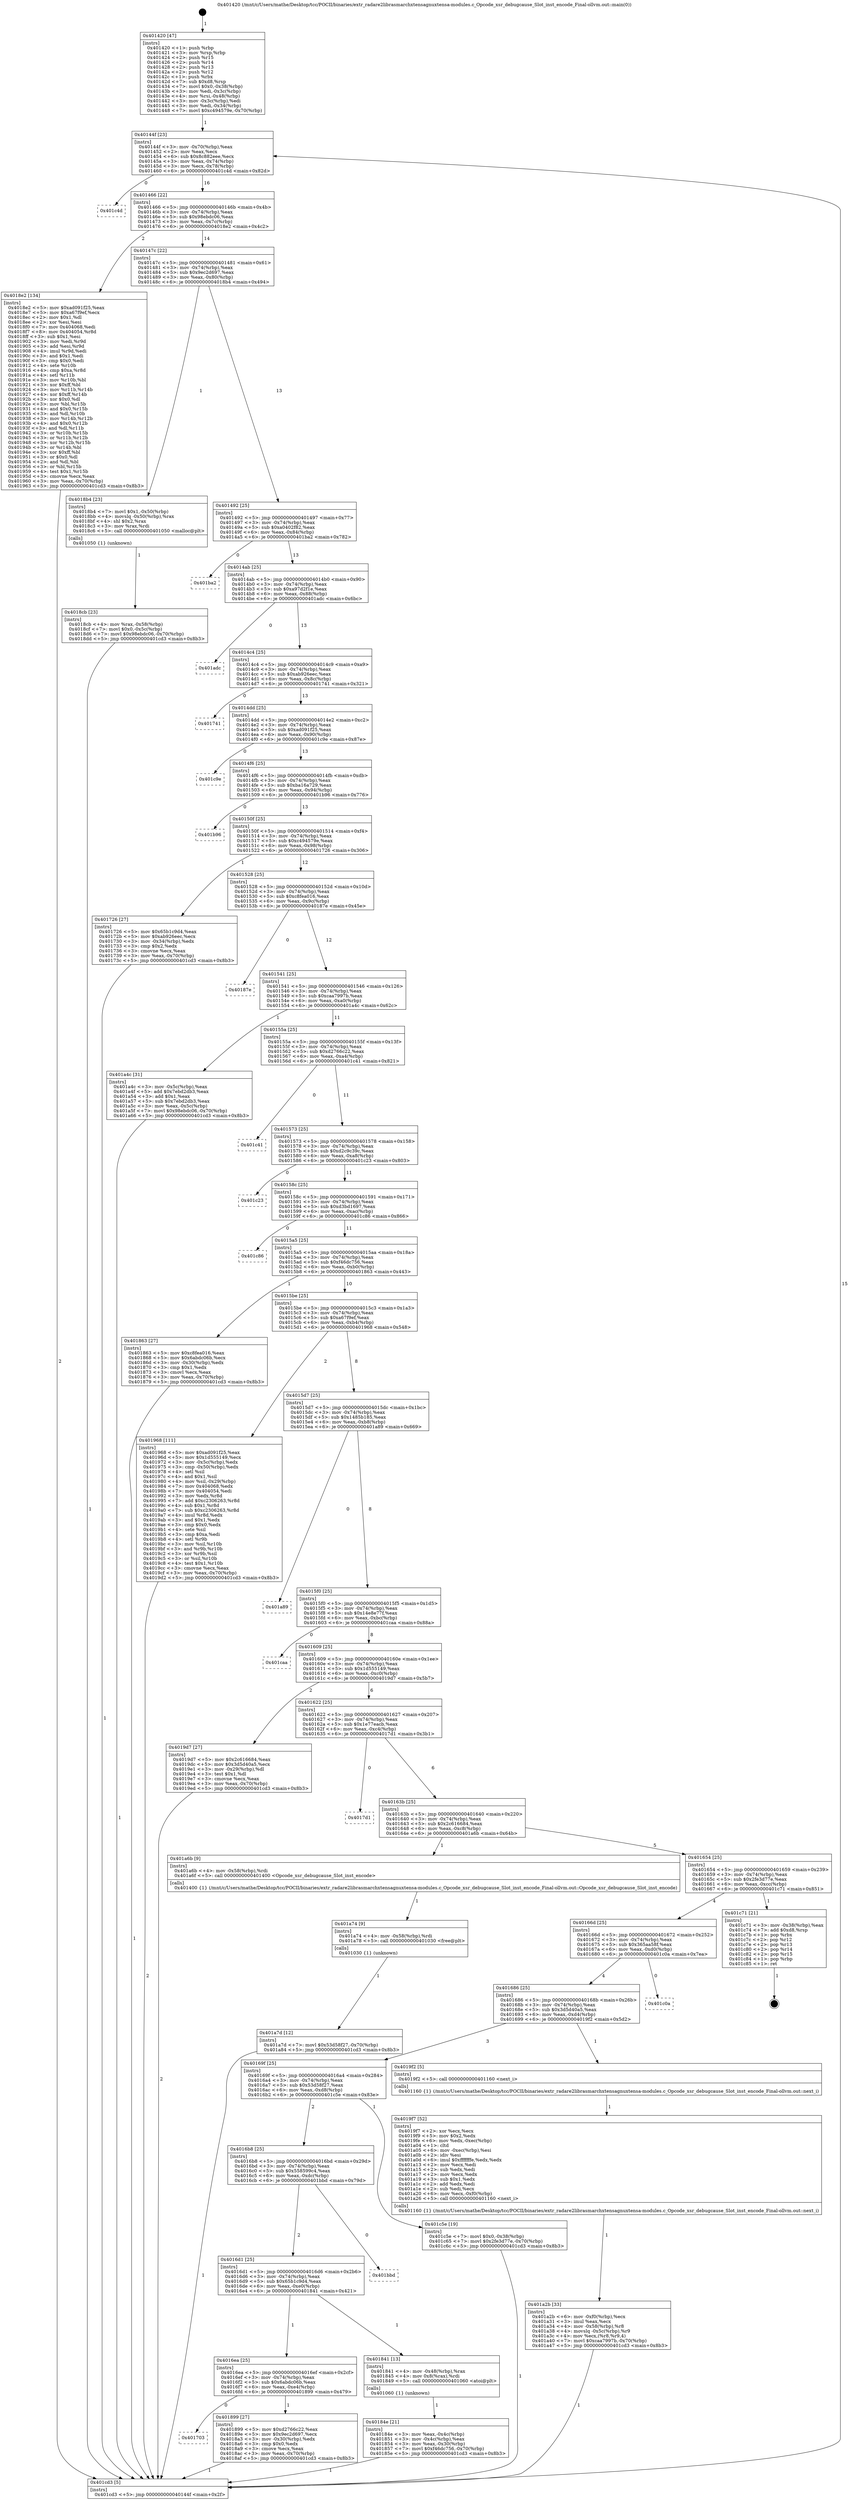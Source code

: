digraph "0x401420" {
  label = "0x401420 (/mnt/c/Users/mathe/Desktop/tcc/POCII/binaries/extr_radare2librasmarchxtensagnuxtensa-modules.c_Opcode_xsr_debugcause_Slot_inst_encode_Final-ollvm.out::main(0))"
  labelloc = "t"
  node[shape=record]

  Entry [label="",width=0.3,height=0.3,shape=circle,fillcolor=black,style=filled]
  "0x40144f" [label="{
     0x40144f [23]\l
     | [instrs]\l
     &nbsp;&nbsp;0x40144f \<+3\>: mov -0x70(%rbp),%eax\l
     &nbsp;&nbsp;0x401452 \<+2\>: mov %eax,%ecx\l
     &nbsp;&nbsp;0x401454 \<+6\>: sub $0x8c882eee,%ecx\l
     &nbsp;&nbsp;0x40145a \<+3\>: mov %eax,-0x74(%rbp)\l
     &nbsp;&nbsp;0x40145d \<+3\>: mov %ecx,-0x78(%rbp)\l
     &nbsp;&nbsp;0x401460 \<+6\>: je 0000000000401c4d \<main+0x82d\>\l
  }"]
  "0x401c4d" [label="{
     0x401c4d\l
  }", style=dashed]
  "0x401466" [label="{
     0x401466 [22]\l
     | [instrs]\l
     &nbsp;&nbsp;0x401466 \<+5\>: jmp 000000000040146b \<main+0x4b\>\l
     &nbsp;&nbsp;0x40146b \<+3\>: mov -0x74(%rbp),%eax\l
     &nbsp;&nbsp;0x40146e \<+5\>: sub $0x98ebdc06,%eax\l
     &nbsp;&nbsp;0x401473 \<+3\>: mov %eax,-0x7c(%rbp)\l
     &nbsp;&nbsp;0x401476 \<+6\>: je 00000000004018e2 \<main+0x4c2\>\l
  }"]
  Exit [label="",width=0.3,height=0.3,shape=circle,fillcolor=black,style=filled,peripheries=2]
  "0x4018e2" [label="{
     0x4018e2 [134]\l
     | [instrs]\l
     &nbsp;&nbsp;0x4018e2 \<+5\>: mov $0xad091f25,%eax\l
     &nbsp;&nbsp;0x4018e7 \<+5\>: mov $0xa67f9ef,%ecx\l
     &nbsp;&nbsp;0x4018ec \<+2\>: mov $0x1,%dl\l
     &nbsp;&nbsp;0x4018ee \<+2\>: xor %esi,%esi\l
     &nbsp;&nbsp;0x4018f0 \<+7\>: mov 0x404068,%edi\l
     &nbsp;&nbsp;0x4018f7 \<+8\>: mov 0x404054,%r8d\l
     &nbsp;&nbsp;0x4018ff \<+3\>: sub $0x1,%esi\l
     &nbsp;&nbsp;0x401902 \<+3\>: mov %edi,%r9d\l
     &nbsp;&nbsp;0x401905 \<+3\>: add %esi,%r9d\l
     &nbsp;&nbsp;0x401908 \<+4\>: imul %r9d,%edi\l
     &nbsp;&nbsp;0x40190c \<+3\>: and $0x1,%edi\l
     &nbsp;&nbsp;0x40190f \<+3\>: cmp $0x0,%edi\l
     &nbsp;&nbsp;0x401912 \<+4\>: sete %r10b\l
     &nbsp;&nbsp;0x401916 \<+4\>: cmp $0xa,%r8d\l
     &nbsp;&nbsp;0x40191a \<+4\>: setl %r11b\l
     &nbsp;&nbsp;0x40191e \<+3\>: mov %r10b,%bl\l
     &nbsp;&nbsp;0x401921 \<+3\>: xor $0xff,%bl\l
     &nbsp;&nbsp;0x401924 \<+3\>: mov %r11b,%r14b\l
     &nbsp;&nbsp;0x401927 \<+4\>: xor $0xff,%r14b\l
     &nbsp;&nbsp;0x40192b \<+3\>: xor $0x0,%dl\l
     &nbsp;&nbsp;0x40192e \<+3\>: mov %bl,%r15b\l
     &nbsp;&nbsp;0x401931 \<+4\>: and $0x0,%r15b\l
     &nbsp;&nbsp;0x401935 \<+3\>: and %dl,%r10b\l
     &nbsp;&nbsp;0x401938 \<+3\>: mov %r14b,%r12b\l
     &nbsp;&nbsp;0x40193b \<+4\>: and $0x0,%r12b\l
     &nbsp;&nbsp;0x40193f \<+3\>: and %dl,%r11b\l
     &nbsp;&nbsp;0x401942 \<+3\>: or %r10b,%r15b\l
     &nbsp;&nbsp;0x401945 \<+3\>: or %r11b,%r12b\l
     &nbsp;&nbsp;0x401948 \<+3\>: xor %r12b,%r15b\l
     &nbsp;&nbsp;0x40194b \<+3\>: or %r14b,%bl\l
     &nbsp;&nbsp;0x40194e \<+3\>: xor $0xff,%bl\l
     &nbsp;&nbsp;0x401951 \<+3\>: or $0x0,%dl\l
     &nbsp;&nbsp;0x401954 \<+2\>: and %dl,%bl\l
     &nbsp;&nbsp;0x401956 \<+3\>: or %bl,%r15b\l
     &nbsp;&nbsp;0x401959 \<+4\>: test $0x1,%r15b\l
     &nbsp;&nbsp;0x40195d \<+3\>: cmovne %ecx,%eax\l
     &nbsp;&nbsp;0x401960 \<+3\>: mov %eax,-0x70(%rbp)\l
     &nbsp;&nbsp;0x401963 \<+5\>: jmp 0000000000401cd3 \<main+0x8b3\>\l
  }"]
  "0x40147c" [label="{
     0x40147c [22]\l
     | [instrs]\l
     &nbsp;&nbsp;0x40147c \<+5\>: jmp 0000000000401481 \<main+0x61\>\l
     &nbsp;&nbsp;0x401481 \<+3\>: mov -0x74(%rbp),%eax\l
     &nbsp;&nbsp;0x401484 \<+5\>: sub $0x9ec2d697,%eax\l
     &nbsp;&nbsp;0x401489 \<+3\>: mov %eax,-0x80(%rbp)\l
     &nbsp;&nbsp;0x40148c \<+6\>: je 00000000004018b4 \<main+0x494\>\l
  }"]
  "0x401a7d" [label="{
     0x401a7d [12]\l
     | [instrs]\l
     &nbsp;&nbsp;0x401a7d \<+7\>: movl $0x53d58f27,-0x70(%rbp)\l
     &nbsp;&nbsp;0x401a84 \<+5\>: jmp 0000000000401cd3 \<main+0x8b3\>\l
  }"]
  "0x4018b4" [label="{
     0x4018b4 [23]\l
     | [instrs]\l
     &nbsp;&nbsp;0x4018b4 \<+7\>: movl $0x1,-0x50(%rbp)\l
     &nbsp;&nbsp;0x4018bb \<+4\>: movslq -0x50(%rbp),%rax\l
     &nbsp;&nbsp;0x4018bf \<+4\>: shl $0x2,%rax\l
     &nbsp;&nbsp;0x4018c3 \<+3\>: mov %rax,%rdi\l
     &nbsp;&nbsp;0x4018c6 \<+5\>: call 0000000000401050 \<malloc@plt\>\l
     | [calls]\l
     &nbsp;&nbsp;0x401050 \{1\} (unknown)\l
  }"]
  "0x401492" [label="{
     0x401492 [25]\l
     | [instrs]\l
     &nbsp;&nbsp;0x401492 \<+5\>: jmp 0000000000401497 \<main+0x77\>\l
     &nbsp;&nbsp;0x401497 \<+3\>: mov -0x74(%rbp),%eax\l
     &nbsp;&nbsp;0x40149a \<+5\>: sub $0xa0402f82,%eax\l
     &nbsp;&nbsp;0x40149f \<+6\>: mov %eax,-0x84(%rbp)\l
     &nbsp;&nbsp;0x4014a5 \<+6\>: je 0000000000401ba2 \<main+0x782\>\l
  }"]
  "0x401a74" [label="{
     0x401a74 [9]\l
     | [instrs]\l
     &nbsp;&nbsp;0x401a74 \<+4\>: mov -0x58(%rbp),%rdi\l
     &nbsp;&nbsp;0x401a78 \<+5\>: call 0000000000401030 \<free@plt\>\l
     | [calls]\l
     &nbsp;&nbsp;0x401030 \{1\} (unknown)\l
  }"]
  "0x401ba2" [label="{
     0x401ba2\l
  }", style=dashed]
  "0x4014ab" [label="{
     0x4014ab [25]\l
     | [instrs]\l
     &nbsp;&nbsp;0x4014ab \<+5\>: jmp 00000000004014b0 \<main+0x90\>\l
     &nbsp;&nbsp;0x4014b0 \<+3\>: mov -0x74(%rbp),%eax\l
     &nbsp;&nbsp;0x4014b3 \<+5\>: sub $0xa97d2f1e,%eax\l
     &nbsp;&nbsp;0x4014b8 \<+6\>: mov %eax,-0x88(%rbp)\l
     &nbsp;&nbsp;0x4014be \<+6\>: je 0000000000401adc \<main+0x6bc\>\l
  }"]
  "0x401a2b" [label="{
     0x401a2b [33]\l
     | [instrs]\l
     &nbsp;&nbsp;0x401a2b \<+6\>: mov -0xf0(%rbp),%ecx\l
     &nbsp;&nbsp;0x401a31 \<+3\>: imul %eax,%ecx\l
     &nbsp;&nbsp;0x401a34 \<+4\>: mov -0x58(%rbp),%r8\l
     &nbsp;&nbsp;0x401a38 \<+4\>: movslq -0x5c(%rbp),%r9\l
     &nbsp;&nbsp;0x401a3c \<+4\>: mov %ecx,(%r8,%r9,4)\l
     &nbsp;&nbsp;0x401a40 \<+7\>: movl $0xcaa7997b,-0x70(%rbp)\l
     &nbsp;&nbsp;0x401a47 \<+5\>: jmp 0000000000401cd3 \<main+0x8b3\>\l
  }"]
  "0x401adc" [label="{
     0x401adc\l
  }", style=dashed]
  "0x4014c4" [label="{
     0x4014c4 [25]\l
     | [instrs]\l
     &nbsp;&nbsp;0x4014c4 \<+5\>: jmp 00000000004014c9 \<main+0xa9\>\l
     &nbsp;&nbsp;0x4014c9 \<+3\>: mov -0x74(%rbp),%eax\l
     &nbsp;&nbsp;0x4014cc \<+5\>: sub $0xab926eec,%eax\l
     &nbsp;&nbsp;0x4014d1 \<+6\>: mov %eax,-0x8c(%rbp)\l
     &nbsp;&nbsp;0x4014d7 \<+6\>: je 0000000000401741 \<main+0x321\>\l
  }"]
  "0x4019f7" [label="{
     0x4019f7 [52]\l
     | [instrs]\l
     &nbsp;&nbsp;0x4019f7 \<+2\>: xor %ecx,%ecx\l
     &nbsp;&nbsp;0x4019f9 \<+5\>: mov $0x2,%edx\l
     &nbsp;&nbsp;0x4019fe \<+6\>: mov %edx,-0xec(%rbp)\l
     &nbsp;&nbsp;0x401a04 \<+1\>: cltd\l
     &nbsp;&nbsp;0x401a05 \<+6\>: mov -0xec(%rbp),%esi\l
     &nbsp;&nbsp;0x401a0b \<+2\>: idiv %esi\l
     &nbsp;&nbsp;0x401a0d \<+6\>: imul $0xfffffffe,%edx,%edx\l
     &nbsp;&nbsp;0x401a13 \<+2\>: mov %ecx,%edi\l
     &nbsp;&nbsp;0x401a15 \<+2\>: sub %edx,%edi\l
     &nbsp;&nbsp;0x401a17 \<+2\>: mov %ecx,%edx\l
     &nbsp;&nbsp;0x401a19 \<+3\>: sub $0x1,%edx\l
     &nbsp;&nbsp;0x401a1c \<+2\>: add %edx,%edi\l
     &nbsp;&nbsp;0x401a1e \<+2\>: sub %edi,%ecx\l
     &nbsp;&nbsp;0x401a20 \<+6\>: mov %ecx,-0xf0(%rbp)\l
     &nbsp;&nbsp;0x401a26 \<+5\>: call 0000000000401160 \<next_i\>\l
     | [calls]\l
     &nbsp;&nbsp;0x401160 \{1\} (/mnt/c/Users/mathe/Desktop/tcc/POCII/binaries/extr_radare2librasmarchxtensagnuxtensa-modules.c_Opcode_xsr_debugcause_Slot_inst_encode_Final-ollvm.out::next_i)\l
  }"]
  "0x401741" [label="{
     0x401741\l
  }", style=dashed]
  "0x4014dd" [label="{
     0x4014dd [25]\l
     | [instrs]\l
     &nbsp;&nbsp;0x4014dd \<+5\>: jmp 00000000004014e2 \<main+0xc2\>\l
     &nbsp;&nbsp;0x4014e2 \<+3\>: mov -0x74(%rbp),%eax\l
     &nbsp;&nbsp;0x4014e5 \<+5\>: sub $0xad091f25,%eax\l
     &nbsp;&nbsp;0x4014ea \<+6\>: mov %eax,-0x90(%rbp)\l
     &nbsp;&nbsp;0x4014f0 \<+6\>: je 0000000000401c9e \<main+0x87e\>\l
  }"]
  "0x4018cb" [label="{
     0x4018cb [23]\l
     | [instrs]\l
     &nbsp;&nbsp;0x4018cb \<+4\>: mov %rax,-0x58(%rbp)\l
     &nbsp;&nbsp;0x4018cf \<+7\>: movl $0x0,-0x5c(%rbp)\l
     &nbsp;&nbsp;0x4018d6 \<+7\>: movl $0x98ebdc06,-0x70(%rbp)\l
     &nbsp;&nbsp;0x4018dd \<+5\>: jmp 0000000000401cd3 \<main+0x8b3\>\l
  }"]
  "0x401c9e" [label="{
     0x401c9e\l
  }", style=dashed]
  "0x4014f6" [label="{
     0x4014f6 [25]\l
     | [instrs]\l
     &nbsp;&nbsp;0x4014f6 \<+5\>: jmp 00000000004014fb \<main+0xdb\>\l
     &nbsp;&nbsp;0x4014fb \<+3\>: mov -0x74(%rbp),%eax\l
     &nbsp;&nbsp;0x4014fe \<+5\>: sub $0xba16a729,%eax\l
     &nbsp;&nbsp;0x401503 \<+6\>: mov %eax,-0x94(%rbp)\l
     &nbsp;&nbsp;0x401509 \<+6\>: je 0000000000401b96 \<main+0x776\>\l
  }"]
  "0x401703" [label="{
     0x401703\l
  }", style=dashed]
  "0x401b96" [label="{
     0x401b96\l
  }", style=dashed]
  "0x40150f" [label="{
     0x40150f [25]\l
     | [instrs]\l
     &nbsp;&nbsp;0x40150f \<+5\>: jmp 0000000000401514 \<main+0xf4\>\l
     &nbsp;&nbsp;0x401514 \<+3\>: mov -0x74(%rbp),%eax\l
     &nbsp;&nbsp;0x401517 \<+5\>: sub $0xc494579e,%eax\l
     &nbsp;&nbsp;0x40151c \<+6\>: mov %eax,-0x98(%rbp)\l
     &nbsp;&nbsp;0x401522 \<+6\>: je 0000000000401726 \<main+0x306\>\l
  }"]
  "0x401899" [label="{
     0x401899 [27]\l
     | [instrs]\l
     &nbsp;&nbsp;0x401899 \<+5\>: mov $0xd2766c22,%eax\l
     &nbsp;&nbsp;0x40189e \<+5\>: mov $0x9ec2d697,%ecx\l
     &nbsp;&nbsp;0x4018a3 \<+3\>: mov -0x30(%rbp),%edx\l
     &nbsp;&nbsp;0x4018a6 \<+3\>: cmp $0x0,%edx\l
     &nbsp;&nbsp;0x4018a9 \<+3\>: cmove %ecx,%eax\l
     &nbsp;&nbsp;0x4018ac \<+3\>: mov %eax,-0x70(%rbp)\l
     &nbsp;&nbsp;0x4018af \<+5\>: jmp 0000000000401cd3 \<main+0x8b3\>\l
  }"]
  "0x401726" [label="{
     0x401726 [27]\l
     | [instrs]\l
     &nbsp;&nbsp;0x401726 \<+5\>: mov $0x65b1c9d4,%eax\l
     &nbsp;&nbsp;0x40172b \<+5\>: mov $0xab926eec,%ecx\l
     &nbsp;&nbsp;0x401730 \<+3\>: mov -0x34(%rbp),%edx\l
     &nbsp;&nbsp;0x401733 \<+3\>: cmp $0x2,%edx\l
     &nbsp;&nbsp;0x401736 \<+3\>: cmovne %ecx,%eax\l
     &nbsp;&nbsp;0x401739 \<+3\>: mov %eax,-0x70(%rbp)\l
     &nbsp;&nbsp;0x40173c \<+5\>: jmp 0000000000401cd3 \<main+0x8b3\>\l
  }"]
  "0x401528" [label="{
     0x401528 [25]\l
     | [instrs]\l
     &nbsp;&nbsp;0x401528 \<+5\>: jmp 000000000040152d \<main+0x10d\>\l
     &nbsp;&nbsp;0x40152d \<+3\>: mov -0x74(%rbp),%eax\l
     &nbsp;&nbsp;0x401530 \<+5\>: sub $0xc8fea016,%eax\l
     &nbsp;&nbsp;0x401535 \<+6\>: mov %eax,-0x9c(%rbp)\l
     &nbsp;&nbsp;0x40153b \<+6\>: je 000000000040187e \<main+0x45e\>\l
  }"]
  "0x401cd3" [label="{
     0x401cd3 [5]\l
     | [instrs]\l
     &nbsp;&nbsp;0x401cd3 \<+5\>: jmp 000000000040144f \<main+0x2f\>\l
  }"]
  "0x401420" [label="{
     0x401420 [47]\l
     | [instrs]\l
     &nbsp;&nbsp;0x401420 \<+1\>: push %rbp\l
     &nbsp;&nbsp;0x401421 \<+3\>: mov %rsp,%rbp\l
     &nbsp;&nbsp;0x401424 \<+2\>: push %r15\l
     &nbsp;&nbsp;0x401426 \<+2\>: push %r14\l
     &nbsp;&nbsp;0x401428 \<+2\>: push %r13\l
     &nbsp;&nbsp;0x40142a \<+2\>: push %r12\l
     &nbsp;&nbsp;0x40142c \<+1\>: push %rbx\l
     &nbsp;&nbsp;0x40142d \<+7\>: sub $0xd8,%rsp\l
     &nbsp;&nbsp;0x401434 \<+7\>: movl $0x0,-0x38(%rbp)\l
     &nbsp;&nbsp;0x40143b \<+3\>: mov %edi,-0x3c(%rbp)\l
     &nbsp;&nbsp;0x40143e \<+4\>: mov %rsi,-0x48(%rbp)\l
     &nbsp;&nbsp;0x401442 \<+3\>: mov -0x3c(%rbp),%edi\l
     &nbsp;&nbsp;0x401445 \<+3\>: mov %edi,-0x34(%rbp)\l
     &nbsp;&nbsp;0x401448 \<+7\>: movl $0xc494579e,-0x70(%rbp)\l
  }"]
  "0x40184e" [label="{
     0x40184e [21]\l
     | [instrs]\l
     &nbsp;&nbsp;0x40184e \<+3\>: mov %eax,-0x4c(%rbp)\l
     &nbsp;&nbsp;0x401851 \<+3\>: mov -0x4c(%rbp),%eax\l
     &nbsp;&nbsp;0x401854 \<+3\>: mov %eax,-0x30(%rbp)\l
     &nbsp;&nbsp;0x401857 \<+7\>: movl $0xf46dc756,-0x70(%rbp)\l
     &nbsp;&nbsp;0x40185e \<+5\>: jmp 0000000000401cd3 \<main+0x8b3\>\l
  }"]
  "0x40187e" [label="{
     0x40187e\l
  }", style=dashed]
  "0x401541" [label="{
     0x401541 [25]\l
     | [instrs]\l
     &nbsp;&nbsp;0x401541 \<+5\>: jmp 0000000000401546 \<main+0x126\>\l
     &nbsp;&nbsp;0x401546 \<+3\>: mov -0x74(%rbp),%eax\l
     &nbsp;&nbsp;0x401549 \<+5\>: sub $0xcaa7997b,%eax\l
     &nbsp;&nbsp;0x40154e \<+6\>: mov %eax,-0xa0(%rbp)\l
     &nbsp;&nbsp;0x401554 \<+6\>: je 0000000000401a4c \<main+0x62c\>\l
  }"]
  "0x4016ea" [label="{
     0x4016ea [25]\l
     | [instrs]\l
     &nbsp;&nbsp;0x4016ea \<+5\>: jmp 00000000004016ef \<main+0x2cf\>\l
     &nbsp;&nbsp;0x4016ef \<+3\>: mov -0x74(%rbp),%eax\l
     &nbsp;&nbsp;0x4016f2 \<+5\>: sub $0x6abdc06b,%eax\l
     &nbsp;&nbsp;0x4016f7 \<+6\>: mov %eax,-0xe4(%rbp)\l
     &nbsp;&nbsp;0x4016fd \<+6\>: je 0000000000401899 \<main+0x479\>\l
  }"]
  "0x401a4c" [label="{
     0x401a4c [31]\l
     | [instrs]\l
     &nbsp;&nbsp;0x401a4c \<+3\>: mov -0x5c(%rbp),%eax\l
     &nbsp;&nbsp;0x401a4f \<+5\>: add $0x7ebd2db3,%eax\l
     &nbsp;&nbsp;0x401a54 \<+3\>: add $0x1,%eax\l
     &nbsp;&nbsp;0x401a57 \<+5\>: sub $0x7ebd2db3,%eax\l
     &nbsp;&nbsp;0x401a5c \<+3\>: mov %eax,-0x5c(%rbp)\l
     &nbsp;&nbsp;0x401a5f \<+7\>: movl $0x98ebdc06,-0x70(%rbp)\l
     &nbsp;&nbsp;0x401a66 \<+5\>: jmp 0000000000401cd3 \<main+0x8b3\>\l
  }"]
  "0x40155a" [label="{
     0x40155a [25]\l
     | [instrs]\l
     &nbsp;&nbsp;0x40155a \<+5\>: jmp 000000000040155f \<main+0x13f\>\l
     &nbsp;&nbsp;0x40155f \<+3\>: mov -0x74(%rbp),%eax\l
     &nbsp;&nbsp;0x401562 \<+5\>: sub $0xd2766c22,%eax\l
     &nbsp;&nbsp;0x401567 \<+6\>: mov %eax,-0xa4(%rbp)\l
     &nbsp;&nbsp;0x40156d \<+6\>: je 0000000000401c41 \<main+0x821\>\l
  }"]
  "0x401841" [label="{
     0x401841 [13]\l
     | [instrs]\l
     &nbsp;&nbsp;0x401841 \<+4\>: mov -0x48(%rbp),%rax\l
     &nbsp;&nbsp;0x401845 \<+4\>: mov 0x8(%rax),%rdi\l
     &nbsp;&nbsp;0x401849 \<+5\>: call 0000000000401060 \<atoi@plt\>\l
     | [calls]\l
     &nbsp;&nbsp;0x401060 \{1\} (unknown)\l
  }"]
  "0x401c41" [label="{
     0x401c41\l
  }", style=dashed]
  "0x401573" [label="{
     0x401573 [25]\l
     | [instrs]\l
     &nbsp;&nbsp;0x401573 \<+5\>: jmp 0000000000401578 \<main+0x158\>\l
     &nbsp;&nbsp;0x401578 \<+3\>: mov -0x74(%rbp),%eax\l
     &nbsp;&nbsp;0x40157b \<+5\>: sub $0xd2c9c39c,%eax\l
     &nbsp;&nbsp;0x401580 \<+6\>: mov %eax,-0xa8(%rbp)\l
     &nbsp;&nbsp;0x401586 \<+6\>: je 0000000000401c23 \<main+0x803\>\l
  }"]
  "0x4016d1" [label="{
     0x4016d1 [25]\l
     | [instrs]\l
     &nbsp;&nbsp;0x4016d1 \<+5\>: jmp 00000000004016d6 \<main+0x2b6\>\l
     &nbsp;&nbsp;0x4016d6 \<+3\>: mov -0x74(%rbp),%eax\l
     &nbsp;&nbsp;0x4016d9 \<+5\>: sub $0x65b1c9d4,%eax\l
     &nbsp;&nbsp;0x4016de \<+6\>: mov %eax,-0xe0(%rbp)\l
     &nbsp;&nbsp;0x4016e4 \<+6\>: je 0000000000401841 \<main+0x421\>\l
  }"]
  "0x401c23" [label="{
     0x401c23\l
  }", style=dashed]
  "0x40158c" [label="{
     0x40158c [25]\l
     | [instrs]\l
     &nbsp;&nbsp;0x40158c \<+5\>: jmp 0000000000401591 \<main+0x171\>\l
     &nbsp;&nbsp;0x401591 \<+3\>: mov -0x74(%rbp),%eax\l
     &nbsp;&nbsp;0x401594 \<+5\>: sub $0xd3bd1697,%eax\l
     &nbsp;&nbsp;0x401599 \<+6\>: mov %eax,-0xac(%rbp)\l
     &nbsp;&nbsp;0x40159f \<+6\>: je 0000000000401c86 \<main+0x866\>\l
  }"]
  "0x401bbd" [label="{
     0x401bbd\l
  }", style=dashed]
  "0x401c86" [label="{
     0x401c86\l
  }", style=dashed]
  "0x4015a5" [label="{
     0x4015a5 [25]\l
     | [instrs]\l
     &nbsp;&nbsp;0x4015a5 \<+5\>: jmp 00000000004015aa \<main+0x18a\>\l
     &nbsp;&nbsp;0x4015aa \<+3\>: mov -0x74(%rbp),%eax\l
     &nbsp;&nbsp;0x4015ad \<+5\>: sub $0xf46dc756,%eax\l
     &nbsp;&nbsp;0x4015b2 \<+6\>: mov %eax,-0xb0(%rbp)\l
     &nbsp;&nbsp;0x4015b8 \<+6\>: je 0000000000401863 \<main+0x443\>\l
  }"]
  "0x4016b8" [label="{
     0x4016b8 [25]\l
     | [instrs]\l
     &nbsp;&nbsp;0x4016b8 \<+5\>: jmp 00000000004016bd \<main+0x29d\>\l
     &nbsp;&nbsp;0x4016bd \<+3\>: mov -0x74(%rbp),%eax\l
     &nbsp;&nbsp;0x4016c0 \<+5\>: sub $0x558599c4,%eax\l
     &nbsp;&nbsp;0x4016c5 \<+6\>: mov %eax,-0xdc(%rbp)\l
     &nbsp;&nbsp;0x4016cb \<+6\>: je 0000000000401bbd \<main+0x79d\>\l
  }"]
  "0x401863" [label="{
     0x401863 [27]\l
     | [instrs]\l
     &nbsp;&nbsp;0x401863 \<+5\>: mov $0xc8fea016,%eax\l
     &nbsp;&nbsp;0x401868 \<+5\>: mov $0x6abdc06b,%ecx\l
     &nbsp;&nbsp;0x40186d \<+3\>: mov -0x30(%rbp),%edx\l
     &nbsp;&nbsp;0x401870 \<+3\>: cmp $0x1,%edx\l
     &nbsp;&nbsp;0x401873 \<+3\>: cmovl %ecx,%eax\l
     &nbsp;&nbsp;0x401876 \<+3\>: mov %eax,-0x70(%rbp)\l
     &nbsp;&nbsp;0x401879 \<+5\>: jmp 0000000000401cd3 \<main+0x8b3\>\l
  }"]
  "0x4015be" [label="{
     0x4015be [25]\l
     | [instrs]\l
     &nbsp;&nbsp;0x4015be \<+5\>: jmp 00000000004015c3 \<main+0x1a3\>\l
     &nbsp;&nbsp;0x4015c3 \<+3\>: mov -0x74(%rbp),%eax\l
     &nbsp;&nbsp;0x4015c6 \<+5\>: sub $0xa67f9ef,%eax\l
     &nbsp;&nbsp;0x4015cb \<+6\>: mov %eax,-0xb4(%rbp)\l
     &nbsp;&nbsp;0x4015d1 \<+6\>: je 0000000000401968 \<main+0x548\>\l
  }"]
  "0x401c5e" [label="{
     0x401c5e [19]\l
     | [instrs]\l
     &nbsp;&nbsp;0x401c5e \<+7\>: movl $0x0,-0x38(%rbp)\l
     &nbsp;&nbsp;0x401c65 \<+7\>: movl $0x2fe3d77e,-0x70(%rbp)\l
     &nbsp;&nbsp;0x401c6c \<+5\>: jmp 0000000000401cd3 \<main+0x8b3\>\l
  }"]
  "0x401968" [label="{
     0x401968 [111]\l
     | [instrs]\l
     &nbsp;&nbsp;0x401968 \<+5\>: mov $0xad091f25,%eax\l
     &nbsp;&nbsp;0x40196d \<+5\>: mov $0x1d555149,%ecx\l
     &nbsp;&nbsp;0x401972 \<+3\>: mov -0x5c(%rbp),%edx\l
     &nbsp;&nbsp;0x401975 \<+3\>: cmp -0x50(%rbp),%edx\l
     &nbsp;&nbsp;0x401978 \<+4\>: setl %sil\l
     &nbsp;&nbsp;0x40197c \<+4\>: and $0x1,%sil\l
     &nbsp;&nbsp;0x401980 \<+4\>: mov %sil,-0x29(%rbp)\l
     &nbsp;&nbsp;0x401984 \<+7\>: mov 0x404068,%edx\l
     &nbsp;&nbsp;0x40198b \<+7\>: mov 0x404054,%edi\l
     &nbsp;&nbsp;0x401992 \<+3\>: mov %edx,%r8d\l
     &nbsp;&nbsp;0x401995 \<+7\>: add $0xc2306263,%r8d\l
     &nbsp;&nbsp;0x40199c \<+4\>: sub $0x1,%r8d\l
     &nbsp;&nbsp;0x4019a0 \<+7\>: sub $0xc2306263,%r8d\l
     &nbsp;&nbsp;0x4019a7 \<+4\>: imul %r8d,%edx\l
     &nbsp;&nbsp;0x4019ab \<+3\>: and $0x1,%edx\l
     &nbsp;&nbsp;0x4019ae \<+3\>: cmp $0x0,%edx\l
     &nbsp;&nbsp;0x4019b1 \<+4\>: sete %sil\l
     &nbsp;&nbsp;0x4019b5 \<+3\>: cmp $0xa,%edi\l
     &nbsp;&nbsp;0x4019b8 \<+4\>: setl %r9b\l
     &nbsp;&nbsp;0x4019bc \<+3\>: mov %sil,%r10b\l
     &nbsp;&nbsp;0x4019bf \<+3\>: and %r9b,%r10b\l
     &nbsp;&nbsp;0x4019c2 \<+3\>: xor %r9b,%sil\l
     &nbsp;&nbsp;0x4019c5 \<+3\>: or %sil,%r10b\l
     &nbsp;&nbsp;0x4019c8 \<+4\>: test $0x1,%r10b\l
     &nbsp;&nbsp;0x4019cc \<+3\>: cmovne %ecx,%eax\l
     &nbsp;&nbsp;0x4019cf \<+3\>: mov %eax,-0x70(%rbp)\l
     &nbsp;&nbsp;0x4019d2 \<+5\>: jmp 0000000000401cd3 \<main+0x8b3\>\l
  }"]
  "0x4015d7" [label="{
     0x4015d7 [25]\l
     | [instrs]\l
     &nbsp;&nbsp;0x4015d7 \<+5\>: jmp 00000000004015dc \<main+0x1bc\>\l
     &nbsp;&nbsp;0x4015dc \<+3\>: mov -0x74(%rbp),%eax\l
     &nbsp;&nbsp;0x4015df \<+5\>: sub $0x1485b185,%eax\l
     &nbsp;&nbsp;0x4015e4 \<+6\>: mov %eax,-0xb8(%rbp)\l
     &nbsp;&nbsp;0x4015ea \<+6\>: je 0000000000401a89 \<main+0x669\>\l
  }"]
  "0x40169f" [label="{
     0x40169f [25]\l
     | [instrs]\l
     &nbsp;&nbsp;0x40169f \<+5\>: jmp 00000000004016a4 \<main+0x284\>\l
     &nbsp;&nbsp;0x4016a4 \<+3\>: mov -0x74(%rbp),%eax\l
     &nbsp;&nbsp;0x4016a7 \<+5\>: sub $0x53d58f27,%eax\l
     &nbsp;&nbsp;0x4016ac \<+6\>: mov %eax,-0xd8(%rbp)\l
     &nbsp;&nbsp;0x4016b2 \<+6\>: je 0000000000401c5e \<main+0x83e\>\l
  }"]
  "0x401a89" [label="{
     0x401a89\l
  }", style=dashed]
  "0x4015f0" [label="{
     0x4015f0 [25]\l
     | [instrs]\l
     &nbsp;&nbsp;0x4015f0 \<+5\>: jmp 00000000004015f5 \<main+0x1d5\>\l
     &nbsp;&nbsp;0x4015f5 \<+3\>: mov -0x74(%rbp),%eax\l
     &nbsp;&nbsp;0x4015f8 \<+5\>: sub $0x14e8e77f,%eax\l
     &nbsp;&nbsp;0x4015fd \<+6\>: mov %eax,-0xbc(%rbp)\l
     &nbsp;&nbsp;0x401603 \<+6\>: je 0000000000401caa \<main+0x88a\>\l
  }"]
  "0x4019f2" [label="{
     0x4019f2 [5]\l
     | [instrs]\l
     &nbsp;&nbsp;0x4019f2 \<+5\>: call 0000000000401160 \<next_i\>\l
     | [calls]\l
     &nbsp;&nbsp;0x401160 \{1\} (/mnt/c/Users/mathe/Desktop/tcc/POCII/binaries/extr_radare2librasmarchxtensagnuxtensa-modules.c_Opcode_xsr_debugcause_Slot_inst_encode_Final-ollvm.out::next_i)\l
  }"]
  "0x401caa" [label="{
     0x401caa\l
  }", style=dashed]
  "0x401609" [label="{
     0x401609 [25]\l
     | [instrs]\l
     &nbsp;&nbsp;0x401609 \<+5\>: jmp 000000000040160e \<main+0x1ee\>\l
     &nbsp;&nbsp;0x40160e \<+3\>: mov -0x74(%rbp),%eax\l
     &nbsp;&nbsp;0x401611 \<+5\>: sub $0x1d555149,%eax\l
     &nbsp;&nbsp;0x401616 \<+6\>: mov %eax,-0xc0(%rbp)\l
     &nbsp;&nbsp;0x40161c \<+6\>: je 00000000004019d7 \<main+0x5b7\>\l
  }"]
  "0x401686" [label="{
     0x401686 [25]\l
     | [instrs]\l
     &nbsp;&nbsp;0x401686 \<+5\>: jmp 000000000040168b \<main+0x26b\>\l
     &nbsp;&nbsp;0x40168b \<+3\>: mov -0x74(%rbp),%eax\l
     &nbsp;&nbsp;0x40168e \<+5\>: sub $0x3d5d40a5,%eax\l
     &nbsp;&nbsp;0x401693 \<+6\>: mov %eax,-0xd4(%rbp)\l
     &nbsp;&nbsp;0x401699 \<+6\>: je 00000000004019f2 \<main+0x5d2\>\l
  }"]
  "0x4019d7" [label="{
     0x4019d7 [27]\l
     | [instrs]\l
     &nbsp;&nbsp;0x4019d7 \<+5\>: mov $0x2c616684,%eax\l
     &nbsp;&nbsp;0x4019dc \<+5\>: mov $0x3d5d40a5,%ecx\l
     &nbsp;&nbsp;0x4019e1 \<+3\>: mov -0x29(%rbp),%dl\l
     &nbsp;&nbsp;0x4019e4 \<+3\>: test $0x1,%dl\l
     &nbsp;&nbsp;0x4019e7 \<+3\>: cmovne %ecx,%eax\l
     &nbsp;&nbsp;0x4019ea \<+3\>: mov %eax,-0x70(%rbp)\l
     &nbsp;&nbsp;0x4019ed \<+5\>: jmp 0000000000401cd3 \<main+0x8b3\>\l
  }"]
  "0x401622" [label="{
     0x401622 [25]\l
     | [instrs]\l
     &nbsp;&nbsp;0x401622 \<+5\>: jmp 0000000000401627 \<main+0x207\>\l
     &nbsp;&nbsp;0x401627 \<+3\>: mov -0x74(%rbp),%eax\l
     &nbsp;&nbsp;0x40162a \<+5\>: sub $0x1e77eacb,%eax\l
     &nbsp;&nbsp;0x40162f \<+6\>: mov %eax,-0xc4(%rbp)\l
     &nbsp;&nbsp;0x401635 \<+6\>: je 00000000004017d1 \<main+0x3b1\>\l
  }"]
  "0x401c0a" [label="{
     0x401c0a\l
  }", style=dashed]
  "0x4017d1" [label="{
     0x4017d1\l
  }", style=dashed]
  "0x40163b" [label="{
     0x40163b [25]\l
     | [instrs]\l
     &nbsp;&nbsp;0x40163b \<+5\>: jmp 0000000000401640 \<main+0x220\>\l
     &nbsp;&nbsp;0x401640 \<+3\>: mov -0x74(%rbp),%eax\l
     &nbsp;&nbsp;0x401643 \<+5\>: sub $0x2c616684,%eax\l
     &nbsp;&nbsp;0x401648 \<+6\>: mov %eax,-0xc8(%rbp)\l
     &nbsp;&nbsp;0x40164e \<+6\>: je 0000000000401a6b \<main+0x64b\>\l
  }"]
  "0x40166d" [label="{
     0x40166d [25]\l
     | [instrs]\l
     &nbsp;&nbsp;0x40166d \<+5\>: jmp 0000000000401672 \<main+0x252\>\l
     &nbsp;&nbsp;0x401672 \<+3\>: mov -0x74(%rbp),%eax\l
     &nbsp;&nbsp;0x401675 \<+5\>: sub $0x365aa58f,%eax\l
     &nbsp;&nbsp;0x40167a \<+6\>: mov %eax,-0xd0(%rbp)\l
     &nbsp;&nbsp;0x401680 \<+6\>: je 0000000000401c0a \<main+0x7ea\>\l
  }"]
  "0x401a6b" [label="{
     0x401a6b [9]\l
     | [instrs]\l
     &nbsp;&nbsp;0x401a6b \<+4\>: mov -0x58(%rbp),%rdi\l
     &nbsp;&nbsp;0x401a6f \<+5\>: call 0000000000401400 \<Opcode_xsr_debugcause_Slot_inst_encode\>\l
     | [calls]\l
     &nbsp;&nbsp;0x401400 \{1\} (/mnt/c/Users/mathe/Desktop/tcc/POCII/binaries/extr_radare2librasmarchxtensagnuxtensa-modules.c_Opcode_xsr_debugcause_Slot_inst_encode_Final-ollvm.out::Opcode_xsr_debugcause_Slot_inst_encode)\l
  }"]
  "0x401654" [label="{
     0x401654 [25]\l
     | [instrs]\l
     &nbsp;&nbsp;0x401654 \<+5\>: jmp 0000000000401659 \<main+0x239\>\l
     &nbsp;&nbsp;0x401659 \<+3\>: mov -0x74(%rbp),%eax\l
     &nbsp;&nbsp;0x40165c \<+5\>: sub $0x2fe3d77e,%eax\l
     &nbsp;&nbsp;0x401661 \<+6\>: mov %eax,-0xcc(%rbp)\l
     &nbsp;&nbsp;0x401667 \<+6\>: je 0000000000401c71 \<main+0x851\>\l
  }"]
  "0x401c71" [label="{
     0x401c71 [21]\l
     | [instrs]\l
     &nbsp;&nbsp;0x401c71 \<+3\>: mov -0x38(%rbp),%eax\l
     &nbsp;&nbsp;0x401c74 \<+7\>: add $0xd8,%rsp\l
     &nbsp;&nbsp;0x401c7b \<+1\>: pop %rbx\l
     &nbsp;&nbsp;0x401c7c \<+2\>: pop %r12\l
     &nbsp;&nbsp;0x401c7e \<+2\>: pop %r13\l
     &nbsp;&nbsp;0x401c80 \<+2\>: pop %r14\l
     &nbsp;&nbsp;0x401c82 \<+2\>: pop %r15\l
     &nbsp;&nbsp;0x401c84 \<+1\>: pop %rbp\l
     &nbsp;&nbsp;0x401c85 \<+1\>: ret\l
  }"]
  Entry -> "0x401420" [label=" 1"]
  "0x40144f" -> "0x401c4d" [label=" 0"]
  "0x40144f" -> "0x401466" [label=" 16"]
  "0x401c71" -> Exit [label=" 1"]
  "0x401466" -> "0x4018e2" [label=" 2"]
  "0x401466" -> "0x40147c" [label=" 14"]
  "0x401c5e" -> "0x401cd3" [label=" 1"]
  "0x40147c" -> "0x4018b4" [label=" 1"]
  "0x40147c" -> "0x401492" [label=" 13"]
  "0x401a7d" -> "0x401cd3" [label=" 1"]
  "0x401492" -> "0x401ba2" [label=" 0"]
  "0x401492" -> "0x4014ab" [label=" 13"]
  "0x401a74" -> "0x401a7d" [label=" 1"]
  "0x4014ab" -> "0x401adc" [label=" 0"]
  "0x4014ab" -> "0x4014c4" [label=" 13"]
  "0x401a6b" -> "0x401a74" [label=" 1"]
  "0x4014c4" -> "0x401741" [label=" 0"]
  "0x4014c4" -> "0x4014dd" [label=" 13"]
  "0x401a4c" -> "0x401cd3" [label=" 1"]
  "0x4014dd" -> "0x401c9e" [label=" 0"]
  "0x4014dd" -> "0x4014f6" [label=" 13"]
  "0x401a2b" -> "0x401cd3" [label=" 1"]
  "0x4014f6" -> "0x401b96" [label=" 0"]
  "0x4014f6" -> "0x40150f" [label=" 13"]
  "0x4019f7" -> "0x401a2b" [label=" 1"]
  "0x40150f" -> "0x401726" [label=" 1"]
  "0x40150f" -> "0x401528" [label=" 12"]
  "0x401726" -> "0x401cd3" [label=" 1"]
  "0x401420" -> "0x40144f" [label=" 1"]
  "0x401cd3" -> "0x40144f" [label=" 15"]
  "0x4019f2" -> "0x4019f7" [label=" 1"]
  "0x401528" -> "0x40187e" [label=" 0"]
  "0x401528" -> "0x401541" [label=" 12"]
  "0x401968" -> "0x401cd3" [label=" 2"]
  "0x401541" -> "0x401a4c" [label=" 1"]
  "0x401541" -> "0x40155a" [label=" 11"]
  "0x4018e2" -> "0x401cd3" [label=" 2"]
  "0x40155a" -> "0x401c41" [label=" 0"]
  "0x40155a" -> "0x401573" [label=" 11"]
  "0x4018cb" -> "0x401cd3" [label=" 1"]
  "0x401573" -> "0x401c23" [label=" 0"]
  "0x401573" -> "0x40158c" [label=" 11"]
  "0x401899" -> "0x401cd3" [label=" 1"]
  "0x40158c" -> "0x401c86" [label=" 0"]
  "0x40158c" -> "0x4015a5" [label=" 11"]
  "0x4016ea" -> "0x401703" [label=" 0"]
  "0x4015a5" -> "0x401863" [label=" 1"]
  "0x4015a5" -> "0x4015be" [label=" 10"]
  "0x4019d7" -> "0x401cd3" [label=" 2"]
  "0x4015be" -> "0x401968" [label=" 2"]
  "0x4015be" -> "0x4015d7" [label=" 8"]
  "0x401863" -> "0x401cd3" [label=" 1"]
  "0x4015d7" -> "0x401a89" [label=" 0"]
  "0x4015d7" -> "0x4015f0" [label=" 8"]
  "0x401841" -> "0x40184e" [label=" 1"]
  "0x4015f0" -> "0x401caa" [label=" 0"]
  "0x4015f0" -> "0x401609" [label=" 8"]
  "0x4016d1" -> "0x4016ea" [label=" 1"]
  "0x401609" -> "0x4019d7" [label=" 2"]
  "0x401609" -> "0x401622" [label=" 6"]
  "0x4018b4" -> "0x4018cb" [label=" 1"]
  "0x401622" -> "0x4017d1" [label=" 0"]
  "0x401622" -> "0x40163b" [label=" 6"]
  "0x4016b8" -> "0x4016d1" [label=" 2"]
  "0x40163b" -> "0x401a6b" [label=" 1"]
  "0x40163b" -> "0x401654" [label=" 5"]
  "0x4016ea" -> "0x401899" [label=" 1"]
  "0x401654" -> "0x401c71" [label=" 1"]
  "0x401654" -> "0x40166d" [label=" 4"]
  "0x4016b8" -> "0x401bbd" [label=" 0"]
  "0x40166d" -> "0x401c0a" [label=" 0"]
  "0x40166d" -> "0x401686" [label=" 4"]
  "0x4016d1" -> "0x401841" [label=" 1"]
  "0x401686" -> "0x4019f2" [label=" 1"]
  "0x401686" -> "0x40169f" [label=" 3"]
  "0x40184e" -> "0x401cd3" [label=" 1"]
  "0x40169f" -> "0x401c5e" [label=" 1"]
  "0x40169f" -> "0x4016b8" [label=" 2"]
}

